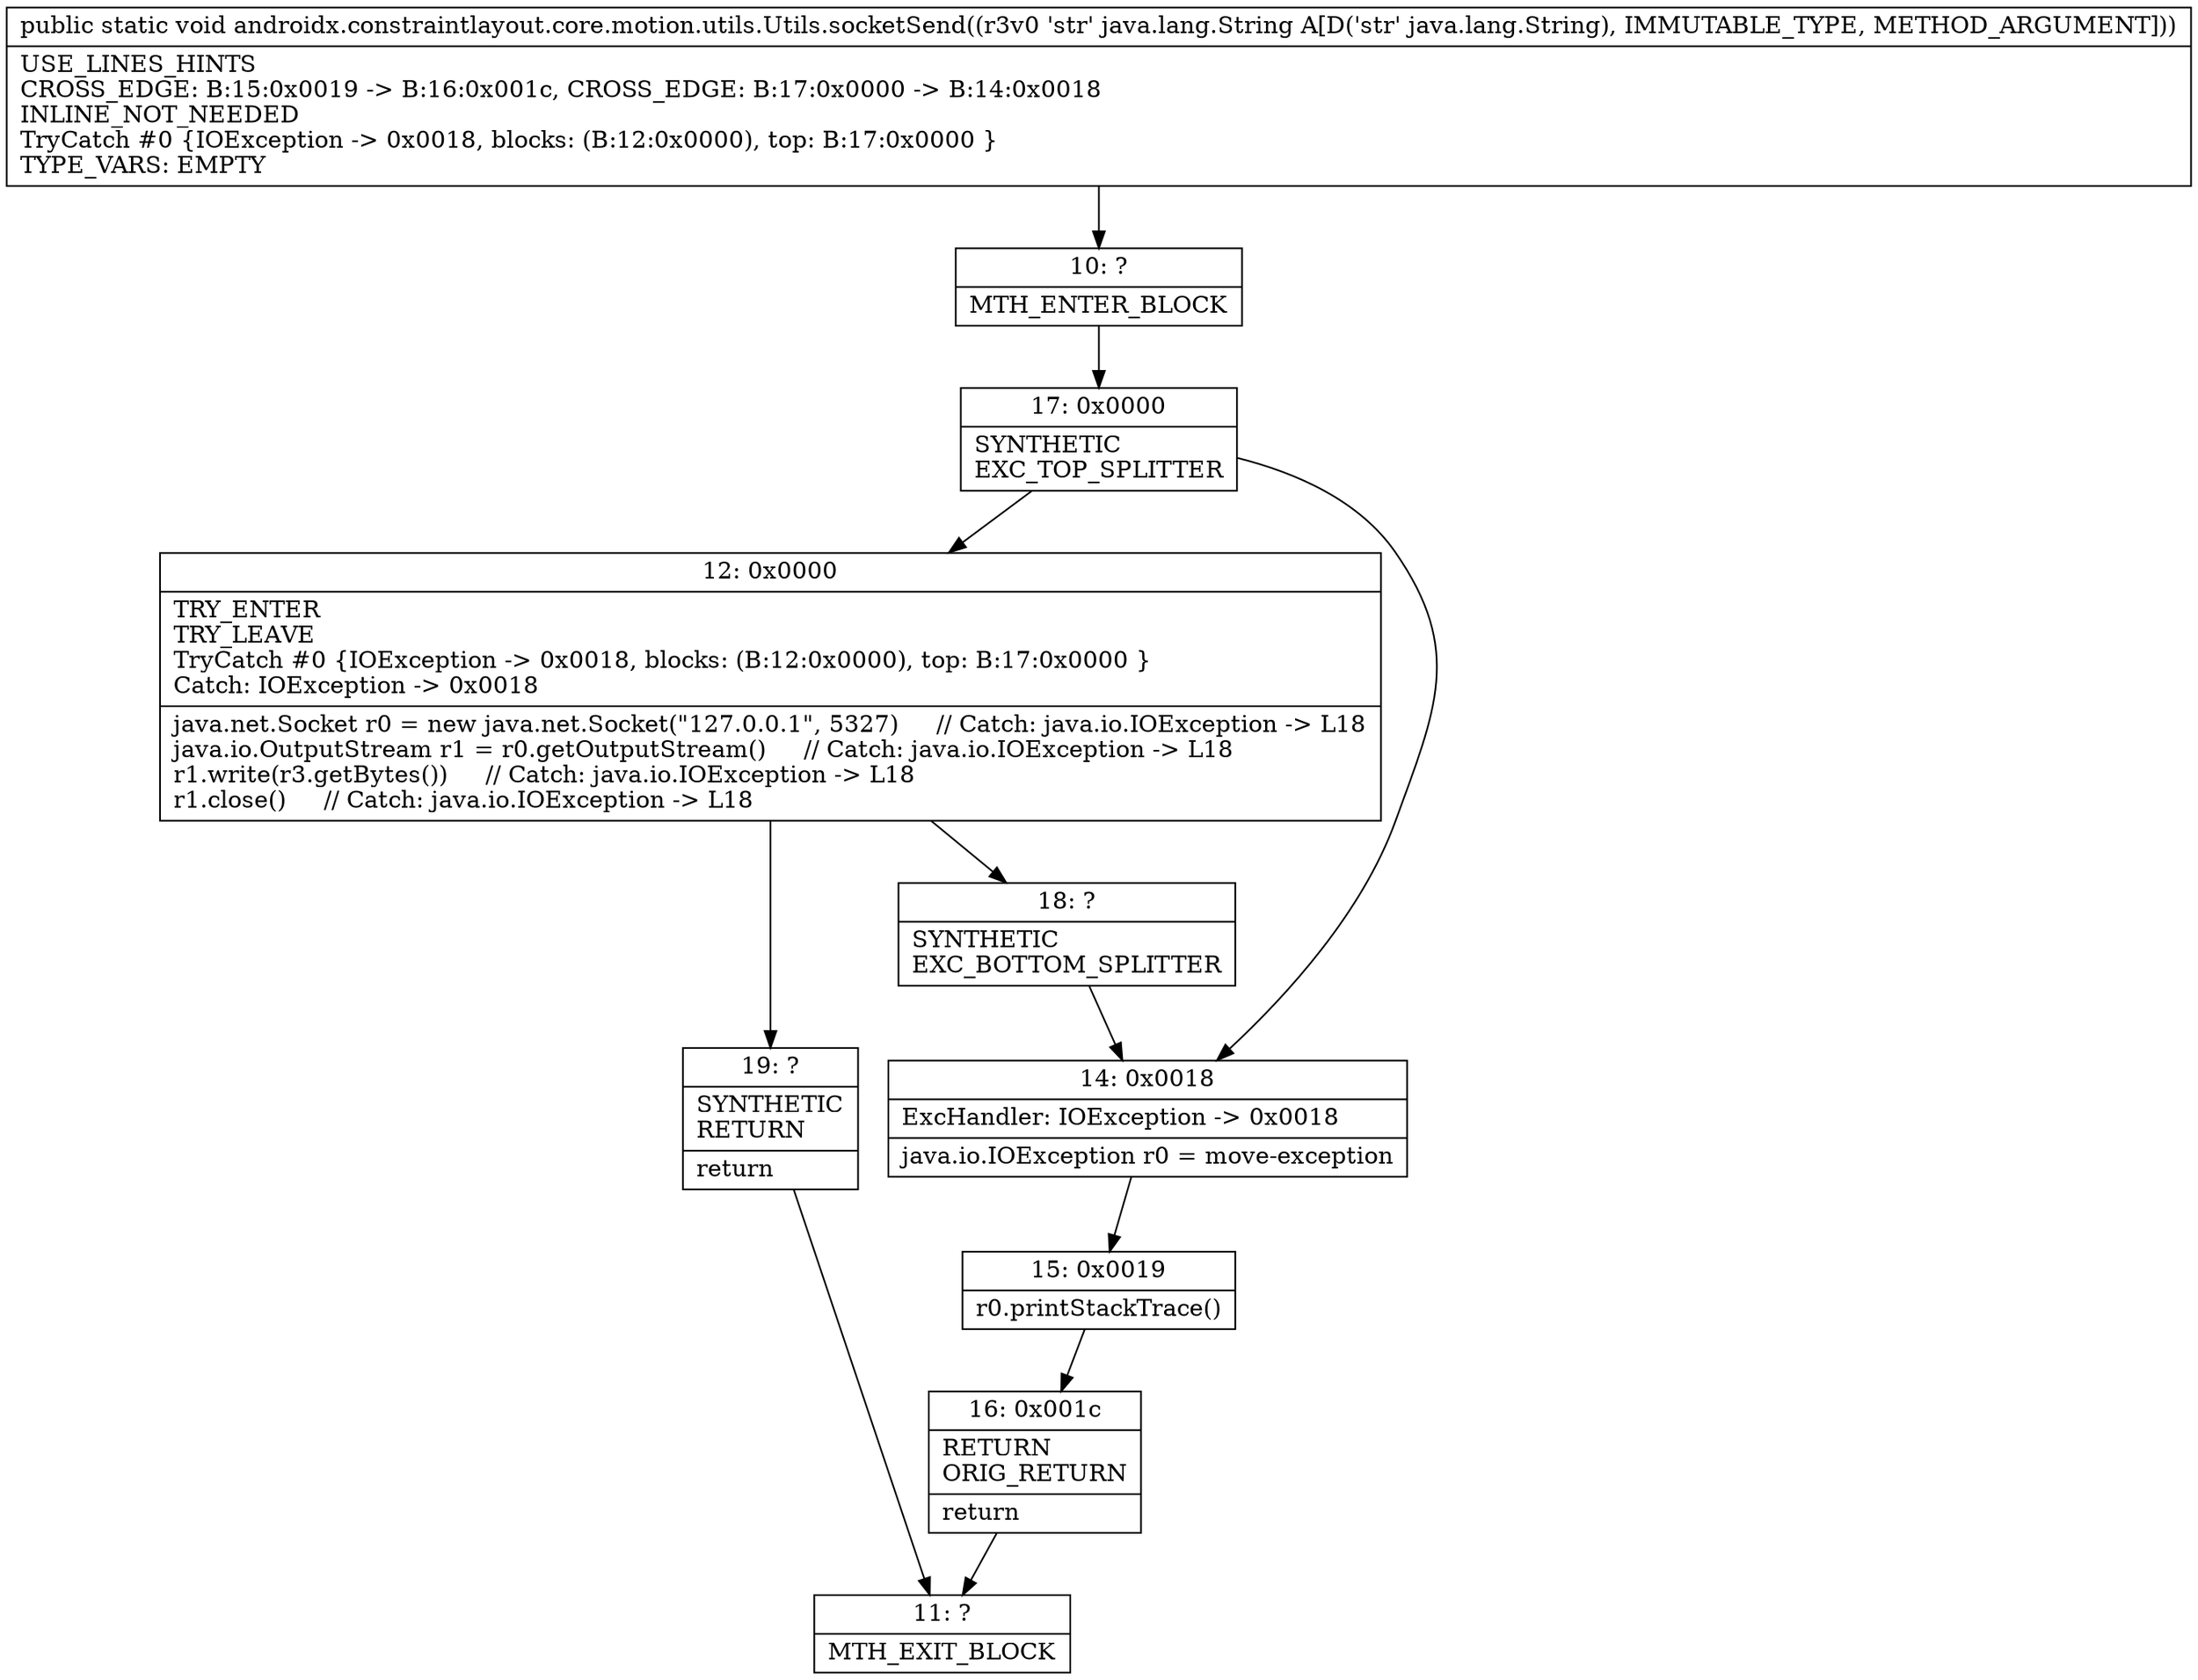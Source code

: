 digraph "CFG forandroidx.constraintlayout.core.motion.utils.Utils.socketSend(Ljava\/lang\/String;)V" {
Node_10 [shape=record,label="{10\:\ ?|MTH_ENTER_BLOCK\l}"];
Node_17 [shape=record,label="{17\:\ 0x0000|SYNTHETIC\lEXC_TOP_SPLITTER\l}"];
Node_12 [shape=record,label="{12\:\ 0x0000|TRY_ENTER\lTRY_LEAVE\lTryCatch #0 \{IOException \-\> 0x0018, blocks: (B:12:0x0000), top: B:17:0x0000 \}\lCatch: IOException \-\> 0x0018\l|java.net.Socket r0 = new java.net.Socket(\"127.0.0.1\", 5327)     \/\/ Catch: java.io.IOException \-\> L18\ljava.io.OutputStream r1 = r0.getOutputStream()     \/\/ Catch: java.io.IOException \-\> L18\lr1.write(r3.getBytes())     \/\/ Catch: java.io.IOException \-\> L18\lr1.close()     \/\/ Catch: java.io.IOException \-\> L18\l}"];
Node_18 [shape=record,label="{18\:\ ?|SYNTHETIC\lEXC_BOTTOM_SPLITTER\l}"];
Node_19 [shape=record,label="{19\:\ ?|SYNTHETIC\lRETURN\l|return\l}"];
Node_11 [shape=record,label="{11\:\ ?|MTH_EXIT_BLOCK\l}"];
Node_14 [shape=record,label="{14\:\ 0x0018|ExcHandler: IOException \-\> 0x0018\l|java.io.IOException r0 = move\-exception\l}"];
Node_15 [shape=record,label="{15\:\ 0x0019|r0.printStackTrace()\l}"];
Node_16 [shape=record,label="{16\:\ 0x001c|RETURN\lORIG_RETURN\l|return\l}"];
MethodNode[shape=record,label="{public static void androidx.constraintlayout.core.motion.utils.Utils.socketSend((r3v0 'str' java.lang.String A[D('str' java.lang.String), IMMUTABLE_TYPE, METHOD_ARGUMENT]))  | USE_LINES_HINTS\lCROSS_EDGE: B:15:0x0019 \-\> B:16:0x001c, CROSS_EDGE: B:17:0x0000 \-\> B:14:0x0018\lINLINE_NOT_NEEDED\lTryCatch #0 \{IOException \-\> 0x0018, blocks: (B:12:0x0000), top: B:17:0x0000 \}\lTYPE_VARS: EMPTY\l}"];
MethodNode -> Node_10;Node_10 -> Node_17;
Node_17 -> Node_12;
Node_17 -> Node_14;
Node_12 -> Node_18;
Node_12 -> Node_19;
Node_18 -> Node_14;
Node_19 -> Node_11;
Node_14 -> Node_15;
Node_15 -> Node_16;
Node_16 -> Node_11;
}


